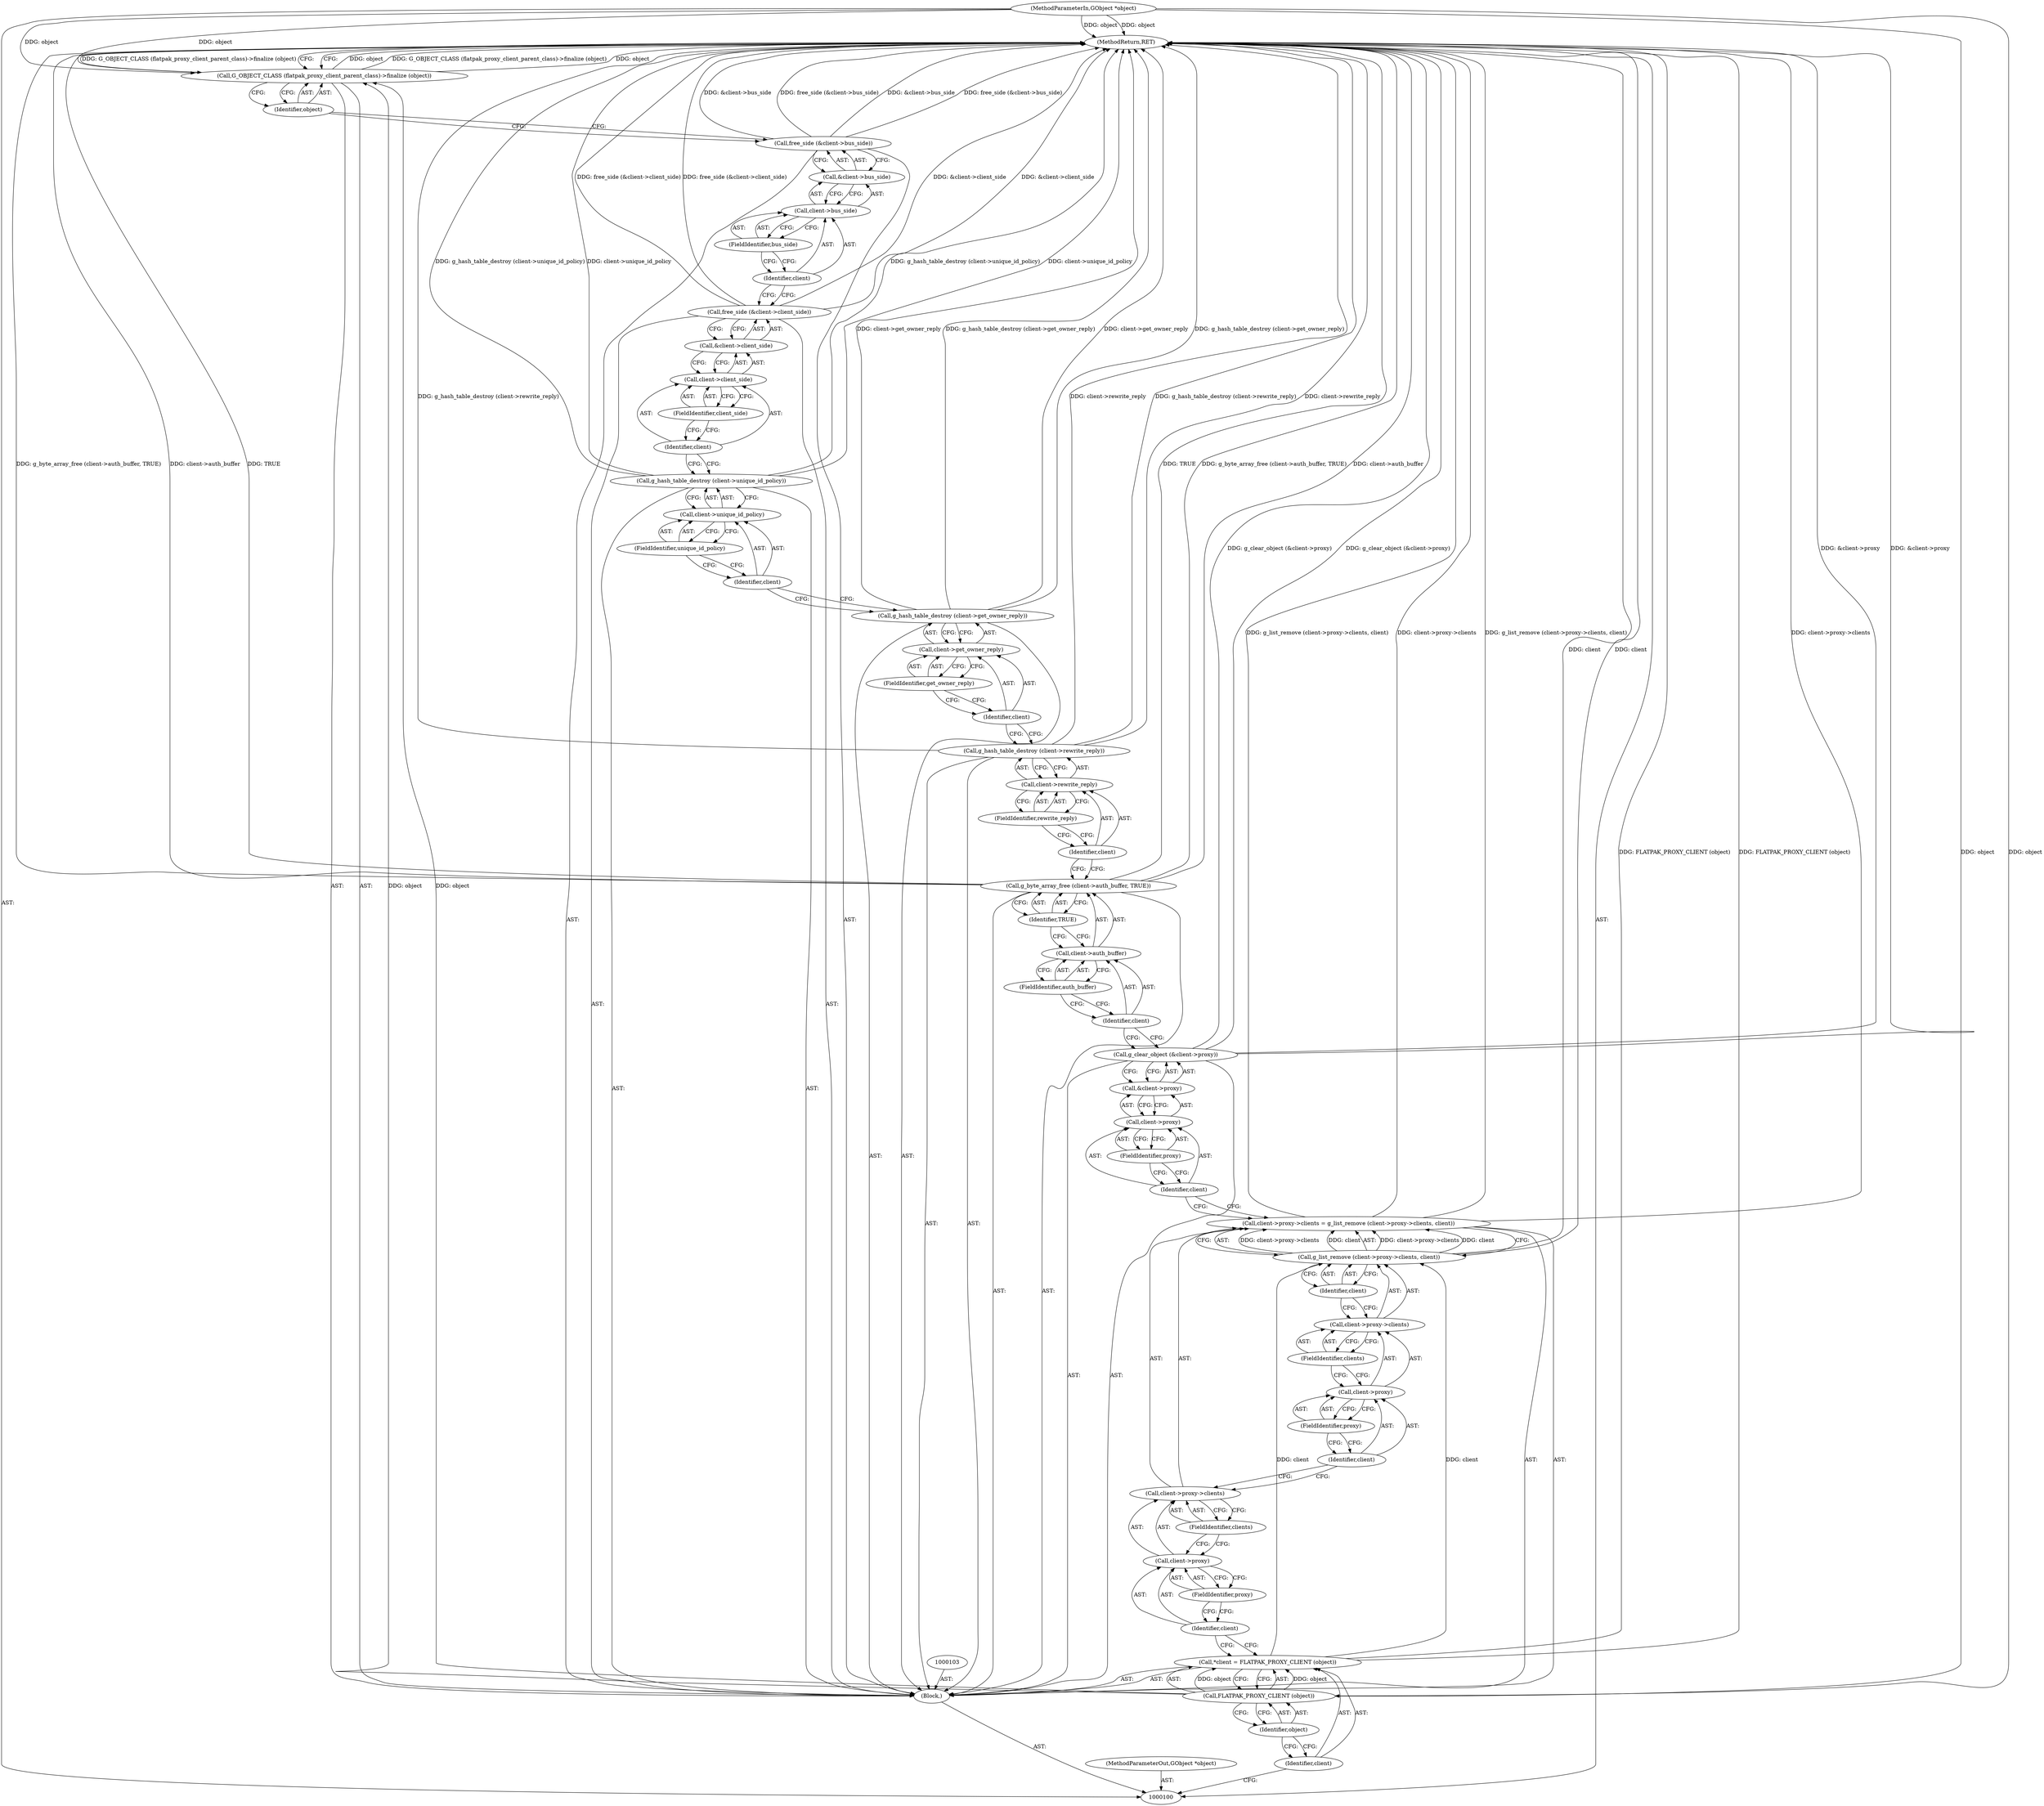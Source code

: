 digraph "0_flatpak_52346bf187b5a7f1c0fe9075b328b7ad6abe78f6_0" {
"1000155" [label="(MethodReturn,RET)"];
"1000101" [label="(MethodParameterIn,GObject *object)"];
"1000206" [label="(MethodParameterOut,GObject *object)"];
"1000136" [label="(Call,client->get_owner_reply)"];
"1000137" [label="(Identifier,client)"];
"1000135" [label="(Call,g_hash_table_destroy (client->get_owner_reply))"];
"1000138" [label="(FieldIdentifier,get_owner_reply)"];
"1000140" [label="(Call,client->unique_id_policy)"];
"1000141" [label="(Identifier,client)"];
"1000139" [label="(Call,g_hash_table_destroy (client->unique_id_policy))"];
"1000142" [label="(FieldIdentifier,unique_id_policy)"];
"1000144" [label="(Call,&client->client_side)"];
"1000145" [label="(Call,client->client_side)"];
"1000146" [label="(Identifier,client)"];
"1000143" [label="(Call,free_side (&client->client_side))"];
"1000147" [label="(FieldIdentifier,client_side)"];
"1000149" [label="(Call,&client->bus_side)"];
"1000150" [label="(Call,client->bus_side)"];
"1000151" [label="(Identifier,client)"];
"1000148" [label="(Call,free_side (&client->bus_side))"];
"1000152" [label="(FieldIdentifier,bus_side)"];
"1000153" [label="(Call,G_OBJECT_CLASS (flatpak_proxy_client_parent_class)->finalize (object))"];
"1000154" [label="(Identifier,object)"];
"1000102" [label="(Block,)"];
"1000104" [label="(Call,*client = FLATPAK_PROXY_CLIENT (object))"];
"1000105" [label="(Identifier,client)"];
"1000106" [label="(Call,FLATPAK_PROXY_CLIENT (object))"];
"1000107" [label="(Identifier,object)"];
"1000112" [label="(FieldIdentifier,proxy)"];
"1000113" [label="(FieldIdentifier,clients)"];
"1000114" [label="(Call,g_list_remove (client->proxy->clients, client))"];
"1000108" [label="(Call,client->proxy->clients = g_list_remove (client->proxy->clients, client))"];
"1000109" [label="(Call,client->proxy->clients)"];
"1000110" [label="(Call,client->proxy)"];
"1000111" [label="(Identifier,client)"];
"1000115" [label="(Call,client->proxy->clients)"];
"1000116" [label="(Call,client->proxy)"];
"1000117" [label="(Identifier,client)"];
"1000118" [label="(FieldIdentifier,proxy)"];
"1000119" [label="(FieldIdentifier,clients)"];
"1000120" [label="(Identifier,client)"];
"1000122" [label="(Call,&client->proxy)"];
"1000123" [label="(Call,client->proxy)"];
"1000124" [label="(Identifier,client)"];
"1000125" [label="(FieldIdentifier,proxy)"];
"1000121" [label="(Call,g_clear_object (&client->proxy))"];
"1000126" [label="(Call,g_byte_array_free (client->auth_buffer, TRUE))"];
"1000127" [label="(Call,client->auth_buffer)"];
"1000128" [label="(Identifier,client)"];
"1000129" [label="(FieldIdentifier,auth_buffer)"];
"1000130" [label="(Identifier,TRUE)"];
"1000132" [label="(Call,client->rewrite_reply)"];
"1000133" [label="(Identifier,client)"];
"1000131" [label="(Call,g_hash_table_destroy (client->rewrite_reply))"];
"1000134" [label="(FieldIdentifier,rewrite_reply)"];
"1000155" -> "1000100"  [label="AST: "];
"1000155" -> "1000153"  [label="CFG: "];
"1000108" -> "1000155"  [label="DDG: g_list_remove (client->proxy->clients, client)"];
"1000108" -> "1000155"  [label="DDG: client->proxy->clients"];
"1000139" -> "1000155"  [label="DDG: client->unique_id_policy"];
"1000139" -> "1000155"  [label="DDG: g_hash_table_destroy (client->unique_id_policy)"];
"1000143" -> "1000155"  [label="DDG: &client->client_side"];
"1000143" -> "1000155"  [label="DDG: free_side (&client->client_side)"];
"1000121" -> "1000155"  [label="DDG: g_clear_object (&client->proxy)"];
"1000121" -> "1000155"  [label="DDG: &client->proxy"];
"1000153" -> "1000155"  [label="DDG: object"];
"1000153" -> "1000155"  [label="DDG: G_OBJECT_CLASS (flatpak_proxy_client_parent_class)->finalize (object)"];
"1000131" -> "1000155"  [label="DDG: g_hash_table_destroy (client->rewrite_reply)"];
"1000131" -> "1000155"  [label="DDG: client->rewrite_reply"];
"1000126" -> "1000155"  [label="DDG: TRUE"];
"1000126" -> "1000155"  [label="DDG: g_byte_array_free (client->auth_buffer, TRUE)"];
"1000126" -> "1000155"  [label="DDG: client->auth_buffer"];
"1000148" -> "1000155"  [label="DDG: &client->bus_side"];
"1000148" -> "1000155"  [label="DDG: free_side (&client->bus_side)"];
"1000135" -> "1000155"  [label="DDG: g_hash_table_destroy (client->get_owner_reply)"];
"1000135" -> "1000155"  [label="DDG: client->get_owner_reply"];
"1000101" -> "1000155"  [label="DDG: object"];
"1000114" -> "1000155"  [label="DDG: client"];
"1000104" -> "1000155"  [label="DDG: FLATPAK_PROXY_CLIENT (object)"];
"1000101" -> "1000100"  [label="AST: "];
"1000101" -> "1000155"  [label="DDG: object"];
"1000101" -> "1000106"  [label="DDG: object"];
"1000101" -> "1000153"  [label="DDG: object"];
"1000206" -> "1000100"  [label="AST: "];
"1000136" -> "1000135"  [label="AST: "];
"1000136" -> "1000138"  [label="CFG: "];
"1000137" -> "1000136"  [label="AST: "];
"1000138" -> "1000136"  [label="AST: "];
"1000135" -> "1000136"  [label="CFG: "];
"1000137" -> "1000136"  [label="AST: "];
"1000137" -> "1000131"  [label="CFG: "];
"1000138" -> "1000137"  [label="CFG: "];
"1000135" -> "1000102"  [label="AST: "];
"1000135" -> "1000136"  [label="CFG: "];
"1000136" -> "1000135"  [label="AST: "];
"1000141" -> "1000135"  [label="CFG: "];
"1000135" -> "1000155"  [label="DDG: g_hash_table_destroy (client->get_owner_reply)"];
"1000135" -> "1000155"  [label="DDG: client->get_owner_reply"];
"1000138" -> "1000136"  [label="AST: "];
"1000138" -> "1000137"  [label="CFG: "];
"1000136" -> "1000138"  [label="CFG: "];
"1000140" -> "1000139"  [label="AST: "];
"1000140" -> "1000142"  [label="CFG: "];
"1000141" -> "1000140"  [label="AST: "];
"1000142" -> "1000140"  [label="AST: "];
"1000139" -> "1000140"  [label="CFG: "];
"1000141" -> "1000140"  [label="AST: "];
"1000141" -> "1000135"  [label="CFG: "];
"1000142" -> "1000141"  [label="CFG: "];
"1000139" -> "1000102"  [label="AST: "];
"1000139" -> "1000140"  [label="CFG: "];
"1000140" -> "1000139"  [label="AST: "];
"1000146" -> "1000139"  [label="CFG: "];
"1000139" -> "1000155"  [label="DDG: client->unique_id_policy"];
"1000139" -> "1000155"  [label="DDG: g_hash_table_destroy (client->unique_id_policy)"];
"1000142" -> "1000140"  [label="AST: "];
"1000142" -> "1000141"  [label="CFG: "];
"1000140" -> "1000142"  [label="CFG: "];
"1000144" -> "1000143"  [label="AST: "];
"1000144" -> "1000145"  [label="CFG: "];
"1000145" -> "1000144"  [label="AST: "];
"1000143" -> "1000144"  [label="CFG: "];
"1000145" -> "1000144"  [label="AST: "];
"1000145" -> "1000147"  [label="CFG: "];
"1000146" -> "1000145"  [label="AST: "];
"1000147" -> "1000145"  [label="AST: "];
"1000144" -> "1000145"  [label="CFG: "];
"1000146" -> "1000145"  [label="AST: "];
"1000146" -> "1000139"  [label="CFG: "];
"1000147" -> "1000146"  [label="CFG: "];
"1000143" -> "1000102"  [label="AST: "];
"1000143" -> "1000144"  [label="CFG: "];
"1000144" -> "1000143"  [label="AST: "];
"1000151" -> "1000143"  [label="CFG: "];
"1000143" -> "1000155"  [label="DDG: &client->client_side"];
"1000143" -> "1000155"  [label="DDG: free_side (&client->client_side)"];
"1000147" -> "1000145"  [label="AST: "];
"1000147" -> "1000146"  [label="CFG: "];
"1000145" -> "1000147"  [label="CFG: "];
"1000149" -> "1000148"  [label="AST: "];
"1000149" -> "1000150"  [label="CFG: "];
"1000150" -> "1000149"  [label="AST: "];
"1000148" -> "1000149"  [label="CFG: "];
"1000150" -> "1000149"  [label="AST: "];
"1000150" -> "1000152"  [label="CFG: "];
"1000151" -> "1000150"  [label="AST: "];
"1000152" -> "1000150"  [label="AST: "];
"1000149" -> "1000150"  [label="CFG: "];
"1000151" -> "1000150"  [label="AST: "];
"1000151" -> "1000143"  [label="CFG: "];
"1000152" -> "1000151"  [label="CFG: "];
"1000148" -> "1000102"  [label="AST: "];
"1000148" -> "1000149"  [label="CFG: "];
"1000149" -> "1000148"  [label="AST: "];
"1000154" -> "1000148"  [label="CFG: "];
"1000148" -> "1000155"  [label="DDG: &client->bus_side"];
"1000148" -> "1000155"  [label="DDG: free_side (&client->bus_side)"];
"1000152" -> "1000150"  [label="AST: "];
"1000152" -> "1000151"  [label="CFG: "];
"1000150" -> "1000152"  [label="CFG: "];
"1000153" -> "1000102"  [label="AST: "];
"1000153" -> "1000154"  [label="CFG: "];
"1000154" -> "1000153"  [label="AST: "];
"1000155" -> "1000153"  [label="CFG: "];
"1000153" -> "1000155"  [label="DDG: object"];
"1000153" -> "1000155"  [label="DDG: G_OBJECT_CLASS (flatpak_proxy_client_parent_class)->finalize (object)"];
"1000106" -> "1000153"  [label="DDG: object"];
"1000101" -> "1000153"  [label="DDG: object"];
"1000154" -> "1000153"  [label="AST: "];
"1000154" -> "1000148"  [label="CFG: "];
"1000153" -> "1000154"  [label="CFG: "];
"1000102" -> "1000100"  [label="AST: "];
"1000103" -> "1000102"  [label="AST: "];
"1000104" -> "1000102"  [label="AST: "];
"1000108" -> "1000102"  [label="AST: "];
"1000121" -> "1000102"  [label="AST: "];
"1000126" -> "1000102"  [label="AST: "];
"1000131" -> "1000102"  [label="AST: "];
"1000135" -> "1000102"  [label="AST: "];
"1000139" -> "1000102"  [label="AST: "];
"1000143" -> "1000102"  [label="AST: "];
"1000148" -> "1000102"  [label="AST: "];
"1000153" -> "1000102"  [label="AST: "];
"1000104" -> "1000102"  [label="AST: "];
"1000104" -> "1000106"  [label="CFG: "];
"1000105" -> "1000104"  [label="AST: "];
"1000106" -> "1000104"  [label="AST: "];
"1000111" -> "1000104"  [label="CFG: "];
"1000104" -> "1000155"  [label="DDG: FLATPAK_PROXY_CLIENT (object)"];
"1000106" -> "1000104"  [label="DDG: object"];
"1000104" -> "1000114"  [label="DDG: client"];
"1000105" -> "1000104"  [label="AST: "];
"1000105" -> "1000100"  [label="CFG: "];
"1000107" -> "1000105"  [label="CFG: "];
"1000106" -> "1000104"  [label="AST: "];
"1000106" -> "1000107"  [label="CFG: "];
"1000107" -> "1000106"  [label="AST: "];
"1000104" -> "1000106"  [label="CFG: "];
"1000106" -> "1000104"  [label="DDG: object"];
"1000101" -> "1000106"  [label="DDG: object"];
"1000106" -> "1000153"  [label="DDG: object"];
"1000107" -> "1000106"  [label="AST: "];
"1000107" -> "1000105"  [label="CFG: "];
"1000106" -> "1000107"  [label="CFG: "];
"1000112" -> "1000110"  [label="AST: "];
"1000112" -> "1000111"  [label="CFG: "];
"1000110" -> "1000112"  [label="CFG: "];
"1000113" -> "1000109"  [label="AST: "];
"1000113" -> "1000110"  [label="CFG: "];
"1000109" -> "1000113"  [label="CFG: "];
"1000114" -> "1000108"  [label="AST: "];
"1000114" -> "1000120"  [label="CFG: "];
"1000115" -> "1000114"  [label="AST: "];
"1000120" -> "1000114"  [label="AST: "];
"1000108" -> "1000114"  [label="CFG: "];
"1000114" -> "1000155"  [label="DDG: client"];
"1000114" -> "1000108"  [label="DDG: client->proxy->clients"];
"1000114" -> "1000108"  [label="DDG: client"];
"1000104" -> "1000114"  [label="DDG: client"];
"1000108" -> "1000102"  [label="AST: "];
"1000108" -> "1000114"  [label="CFG: "];
"1000109" -> "1000108"  [label="AST: "];
"1000114" -> "1000108"  [label="AST: "];
"1000124" -> "1000108"  [label="CFG: "];
"1000108" -> "1000155"  [label="DDG: g_list_remove (client->proxy->clients, client)"];
"1000108" -> "1000155"  [label="DDG: client->proxy->clients"];
"1000114" -> "1000108"  [label="DDG: client->proxy->clients"];
"1000114" -> "1000108"  [label="DDG: client"];
"1000109" -> "1000108"  [label="AST: "];
"1000109" -> "1000113"  [label="CFG: "];
"1000110" -> "1000109"  [label="AST: "];
"1000113" -> "1000109"  [label="AST: "];
"1000117" -> "1000109"  [label="CFG: "];
"1000110" -> "1000109"  [label="AST: "];
"1000110" -> "1000112"  [label="CFG: "];
"1000111" -> "1000110"  [label="AST: "];
"1000112" -> "1000110"  [label="AST: "];
"1000113" -> "1000110"  [label="CFG: "];
"1000111" -> "1000110"  [label="AST: "];
"1000111" -> "1000104"  [label="CFG: "];
"1000112" -> "1000111"  [label="CFG: "];
"1000115" -> "1000114"  [label="AST: "];
"1000115" -> "1000119"  [label="CFG: "];
"1000116" -> "1000115"  [label="AST: "];
"1000119" -> "1000115"  [label="AST: "];
"1000120" -> "1000115"  [label="CFG: "];
"1000116" -> "1000115"  [label="AST: "];
"1000116" -> "1000118"  [label="CFG: "];
"1000117" -> "1000116"  [label="AST: "];
"1000118" -> "1000116"  [label="AST: "];
"1000119" -> "1000116"  [label="CFG: "];
"1000117" -> "1000116"  [label="AST: "];
"1000117" -> "1000109"  [label="CFG: "];
"1000118" -> "1000117"  [label="CFG: "];
"1000118" -> "1000116"  [label="AST: "];
"1000118" -> "1000117"  [label="CFG: "];
"1000116" -> "1000118"  [label="CFG: "];
"1000119" -> "1000115"  [label="AST: "];
"1000119" -> "1000116"  [label="CFG: "];
"1000115" -> "1000119"  [label="CFG: "];
"1000120" -> "1000114"  [label="AST: "];
"1000120" -> "1000115"  [label="CFG: "];
"1000114" -> "1000120"  [label="CFG: "];
"1000122" -> "1000121"  [label="AST: "];
"1000122" -> "1000123"  [label="CFG: "];
"1000123" -> "1000122"  [label="AST: "];
"1000121" -> "1000122"  [label="CFG: "];
"1000123" -> "1000122"  [label="AST: "];
"1000123" -> "1000125"  [label="CFG: "];
"1000124" -> "1000123"  [label="AST: "];
"1000125" -> "1000123"  [label="AST: "];
"1000122" -> "1000123"  [label="CFG: "];
"1000124" -> "1000123"  [label="AST: "];
"1000124" -> "1000108"  [label="CFG: "];
"1000125" -> "1000124"  [label="CFG: "];
"1000125" -> "1000123"  [label="AST: "];
"1000125" -> "1000124"  [label="CFG: "];
"1000123" -> "1000125"  [label="CFG: "];
"1000121" -> "1000102"  [label="AST: "];
"1000121" -> "1000122"  [label="CFG: "];
"1000122" -> "1000121"  [label="AST: "];
"1000128" -> "1000121"  [label="CFG: "];
"1000121" -> "1000155"  [label="DDG: g_clear_object (&client->proxy)"];
"1000121" -> "1000155"  [label="DDG: &client->proxy"];
"1000126" -> "1000102"  [label="AST: "];
"1000126" -> "1000130"  [label="CFG: "];
"1000127" -> "1000126"  [label="AST: "];
"1000130" -> "1000126"  [label="AST: "];
"1000133" -> "1000126"  [label="CFG: "];
"1000126" -> "1000155"  [label="DDG: TRUE"];
"1000126" -> "1000155"  [label="DDG: g_byte_array_free (client->auth_buffer, TRUE)"];
"1000126" -> "1000155"  [label="DDG: client->auth_buffer"];
"1000127" -> "1000126"  [label="AST: "];
"1000127" -> "1000129"  [label="CFG: "];
"1000128" -> "1000127"  [label="AST: "];
"1000129" -> "1000127"  [label="AST: "];
"1000130" -> "1000127"  [label="CFG: "];
"1000128" -> "1000127"  [label="AST: "];
"1000128" -> "1000121"  [label="CFG: "];
"1000129" -> "1000128"  [label="CFG: "];
"1000129" -> "1000127"  [label="AST: "];
"1000129" -> "1000128"  [label="CFG: "];
"1000127" -> "1000129"  [label="CFG: "];
"1000130" -> "1000126"  [label="AST: "];
"1000130" -> "1000127"  [label="CFG: "];
"1000126" -> "1000130"  [label="CFG: "];
"1000132" -> "1000131"  [label="AST: "];
"1000132" -> "1000134"  [label="CFG: "];
"1000133" -> "1000132"  [label="AST: "];
"1000134" -> "1000132"  [label="AST: "];
"1000131" -> "1000132"  [label="CFG: "];
"1000133" -> "1000132"  [label="AST: "];
"1000133" -> "1000126"  [label="CFG: "];
"1000134" -> "1000133"  [label="CFG: "];
"1000131" -> "1000102"  [label="AST: "];
"1000131" -> "1000132"  [label="CFG: "];
"1000132" -> "1000131"  [label="AST: "];
"1000137" -> "1000131"  [label="CFG: "];
"1000131" -> "1000155"  [label="DDG: g_hash_table_destroy (client->rewrite_reply)"];
"1000131" -> "1000155"  [label="DDG: client->rewrite_reply"];
"1000134" -> "1000132"  [label="AST: "];
"1000134" -> "1000133"  [label="CFG: "];
"1000132" -> "1000134"  [label="CFG: "];
}
